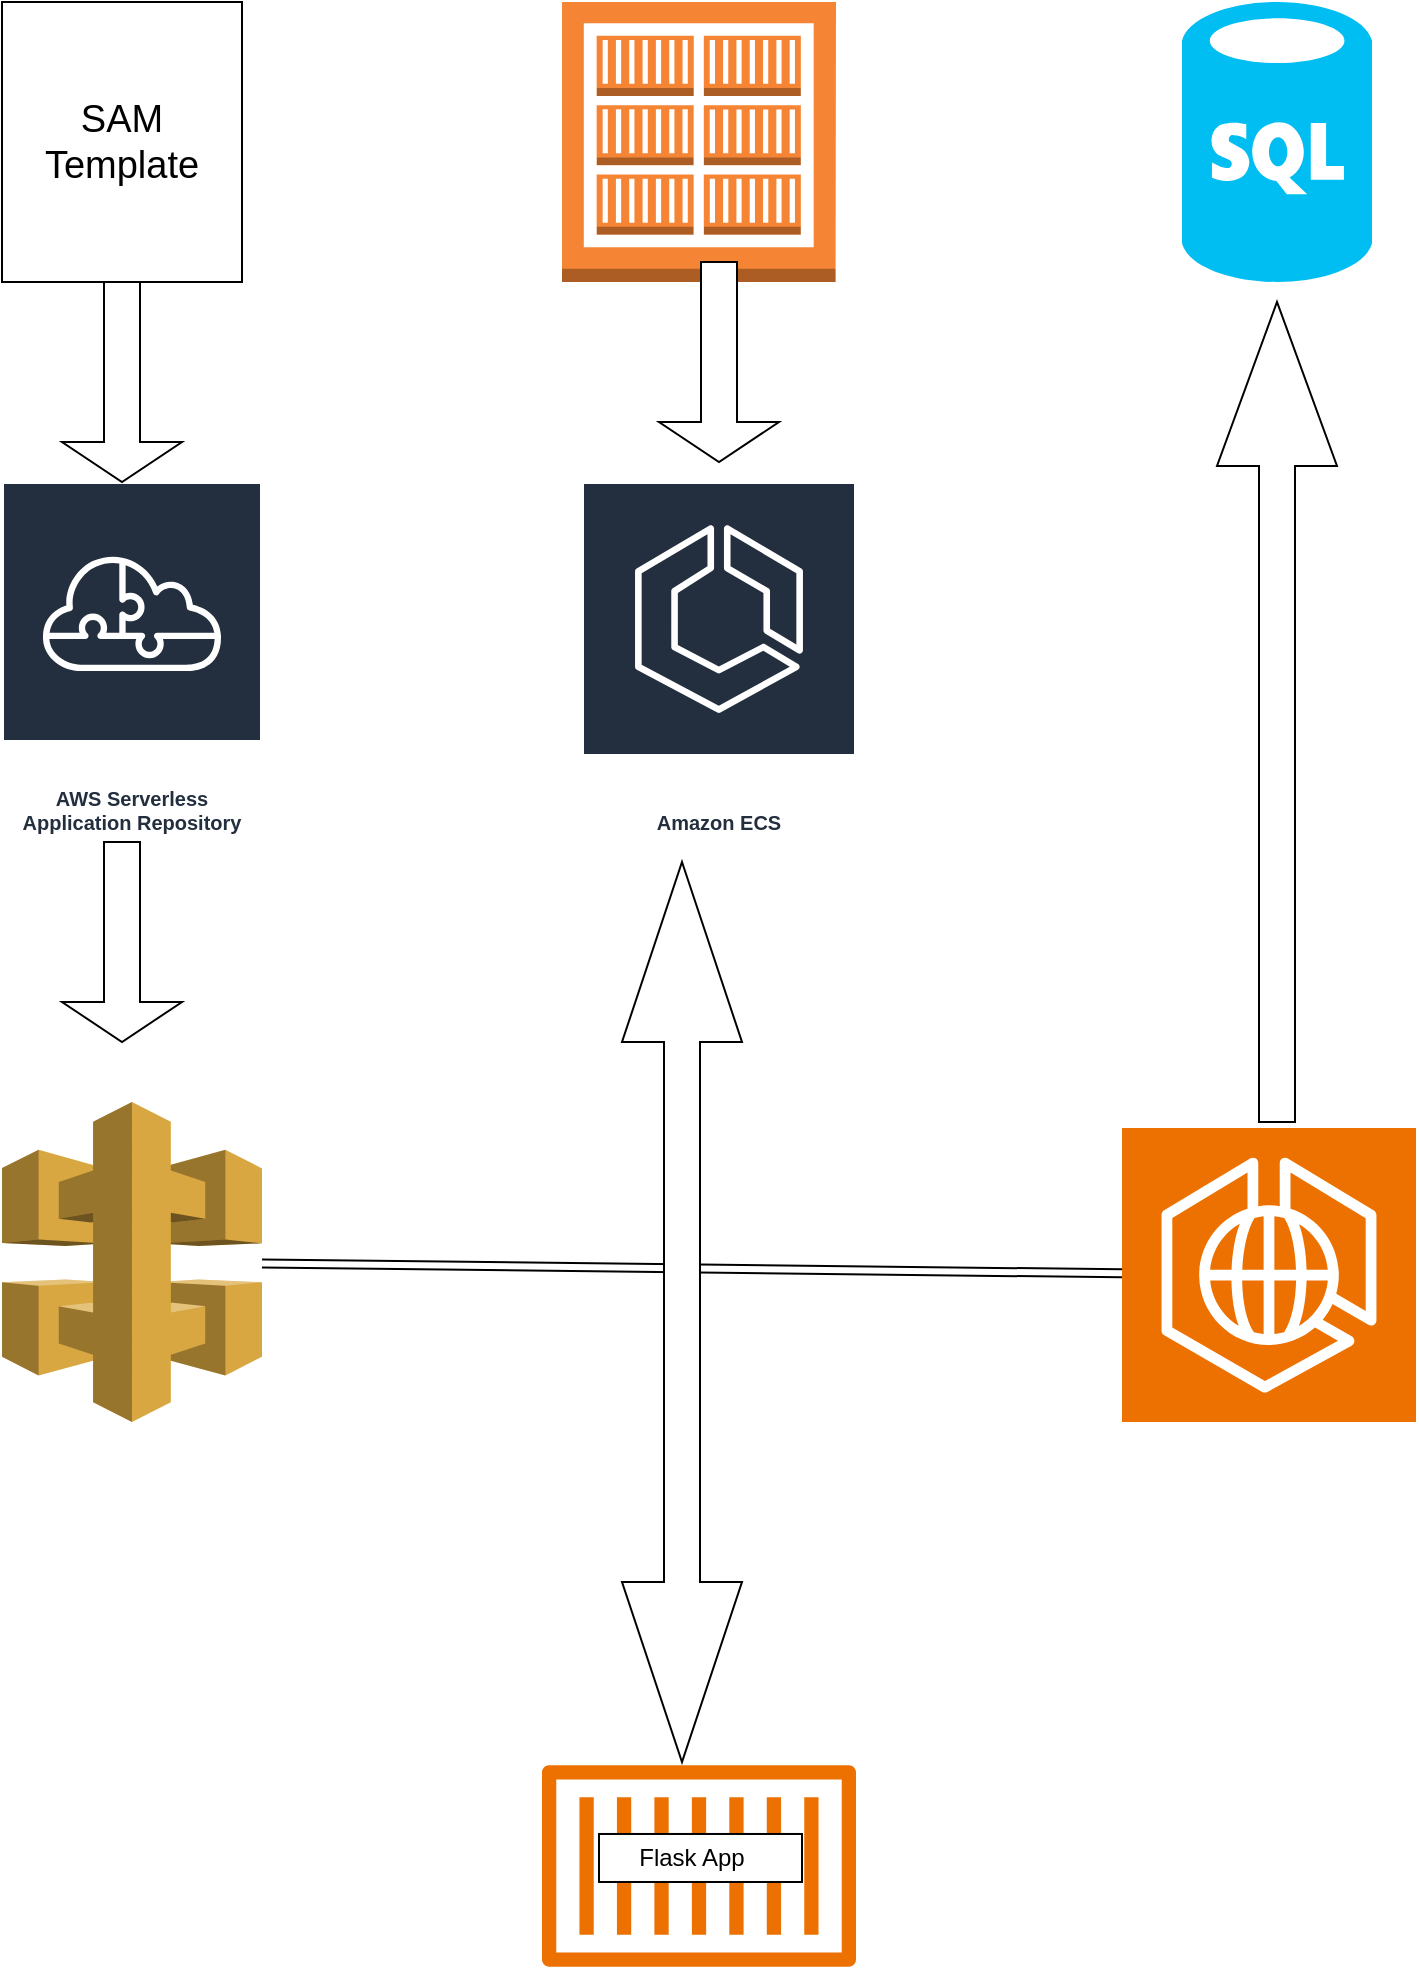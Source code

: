 <mxfile version="23.0.2" type="github">
  <diagram name="Page-1" id="RrQH4FCPjxlWCAPOjGak">
    <mxGraphModel dx="880" dy="434" grid="1" gridSize="10" guides="1" tooltips="1" connect="1" arrows="1" fold="1" page="1" pageScale="1" pageWidth="850" pageHeight="1100" math="0" shadow="0">
      <root>
        <mxCell id="0" />
        <mxCell id="1" parent="0" />
        <mxCell id="42GkFzIWLYjsZZ0ApfM1-14" value="" style="whiteSpace=wrap;html=1;" vertex="1" parent="1">
          <mxGeometry x="90" y="30" width="120" height="140" as="geometry" />
        </mxCell>
        <mxCell id="42GkFzIWLYjsZZ0ApfM1-15" value="&lt;font style=&quot;font-size: 19px;&quot;&gt;SAM Template&lt;/font&gt;" style="text;strokeColor=none;align=center;fillColor=none;html=1;verticalAlign=middle;whiteSpace=wrap;rounded=0;" vertex="1" parent="1">
          <mxGeometry x="120" y="85" width="60" height="30" as="geometry" />
        </mxCell>
        <mxCell id="42GkFzIWLYjsZZ0ApfM1-16" value="" style="outlineConnect=0;dashed=0;verticalLabelPosition=bottom;verticalAlign=top;align=center;html=1;shape=mxgraph.aws3.ecr_registry;fillColor=#F58534;gradientColor=none;" vertex="1" parent="1">
          <mxGeometry x="370" y="30" width="137" height="140" as="geometry" />
        </mxCell>
        <mxCell id="42GkFzIWLYjsZZ0ApfM1-18" value="" style="verticalLabelPosition=bottom;html=1;verticalAlign=top;align=center;strokeColor=none;fillColor=#00BEF2;shape=mxgraph.azure.sql_database;" vertex="1" parent="1">
          <mxGeometry x="680" y="30" width="95" height="140" as="geometry" />
        </mxCell>
        <mxCell id="42GkFzIWLYjsZZ0ApfM1-20" value="AWS Serverless Application Repository" style="sketch=0;outlineConnect=0;fontColor=#232F3E;gradientColor=none;strokeColor=#ffffff;fillColor=#232F3E;dashed=0;verticalLabelPosition=middle;verticalAlign=bottom;align=center;html=1;whiteSpace=wrap;fontSize=10;fontStyle=1;spacing=3;shape=mxgraph.aws4.productIcon;prIcon=mxgraph.aws4.serverless_application_repository;" vertex="1" parent="1">
          <mxGeometry x="90" y="270" width="130" height="180" as="geometry" />
        </mxCell>
        <mxCell id="42GkFzIWLYjsZZ0ApfM1-21" value="Amazon ECS" style="sketch=0;outlineConnect=0;fontColor=#232F3E;gradientColor=none;strokeColor=#ffffff;fillColor=#232F3E;dashed=0;verticalLabelPosition=middle;verticalAlign=bottom;align=center;html=1;whiteSpace=wrap;fontSize=10;fontStyle=1;spacing=3;shape=mxgraph.aws4.productIcon;prIcon=mxgraph.aws4.ecs;" vertex="1" parent="1">
          <mxGeometry x="380" y="270" width="137" height="180" as="geometry" />
        </mxCell>
        <mxCell id="42GkFzIWLYjsZZ0ApfM1-22" value="" style="outlineConnect=0;dashed=0;verticalLabelPosition=bottom;verticalAlign=top;align=center;html=1;shape=mxgraph.aws3.api_gateway;fillColor=#D9A741;gradientColor=none;" vertex="1" parent="1">
          <mxGeometry x="90" y="580" width="130" height="160" as="geometry" />
        </mxCell>
        <mxCell id="42GkFzIWLYjsZZ0ApfM1-23" value="" style="sketch=0;points=[[0,0,0],[0.25,0,0],[0.5,0,0],[0.75,0,0],[1,0,0],[0,1,0],[0.25,1,0],[0.5,1,0],[0.75,1,0],[1,1,0],[0,0.25,0],[0,0.5,0],[0,0.75,0],[1,0.25,0],[1,0.5,0],[1,0.75,0]];outlineConnect=0;fontColor=#232F3E;fillColor=#ED7100;strokeColor=#ffffff;dashed=0;verticalLabelPosition=bottom;verticalAlign=top;align=center;html=1;fontSize=12;fontStyle=0;aspect=fixed;shape=mxgraph.aws4.resourceIcon;resIcon=mxgraph.aws4.ecs_anywhere;" vertex="1" parent="1">
          <mxGeometry x="650" y="593" width="147" height="147" as="geometry" />
        </mxCell>
        <mxCell id="42GkFzIWLYjsZZ0ApfM1-26" value="" style="sketch=0;outlineConnect=0;fontColor=#232F3E;gradientColor=none;fillColor=#ED7100;strokeColor=none;dashed=0;verticalLabelPosition=bottom;verticalAlign=top;align=center;html=1;fontSize=12;fontStyle=0;aspect=fixed;pointerEvents=1;shape=mxgraph.aws4.container_1;" vertex="1" parent="1">
          <mxGeometry x="360" y="911.27" width="157" height="101.4" as="geometry" />
        </mxCell>
        <mxCell id="42GkFzIWLYjsZZ0ApfM1-27" value="" style="whiteSpace=wrap;html=1;" vertex="1" parent="1">
          <mxGeometry x="388.5" y="945.99" width="101.5" height="24.01" as="geometry" />
        </mxCell>
        <mxCell id="42GkFzIWLYjsZZ0ApfM1-28" value="Flask App" style="text;strokeColor=none;align=center;fillColor=none;html=1;verticalAlign=middle;whiteSpace=wrap;rounded=0;" vertex="1" parent="1">
          <mxGeometry x="405" y="943" width="60" height="30" as="geometry" />
        </mxCell>
        <mxCell id="42GkFzIWLYjsZZ0ApfM1-29" value="" style="shape=singleArrow;direction=south;whiteSpace=wrap;html=1;" vertex="1" parent="1">
          <mxGeometry x="120" y="170" width="60" height="100" as="geometry" />
        </mxCell>
        <mxCell id="42GkFzIWLYjsZZ0ApfM1-30" value="" style="shape=singleArrow;direction=south;whiteSpace=wrap;html=1;" vertex="1" parent="1">
          <mxGeometry x="418.5" y="160" width="60" height="100" as="geometry" />
        </mxCell>
        <mxCell id="42GkFzIWLYjsZZ0ApfM1-31" value="" style="shape=singleArrow;direction=south;whiteSpace=wrap;html=1;" vertex="1" parent="1">
          <mxGeometry x="120" y="450" width="60" height="100" as="geometry" />
        </mxCell>
        <mxCell id="42GkFzIWLYjsZZ0ApfM1-33" value="" style="shape=singleArrow;direction=north;whiteSpace=wrap;html=1;" vertex="1" parent="1">
          <mxGeometry x="697.5" y="180" width="60" height="410" as="geometry" />
        </mxCell>
        <mxCell id="42GkFzIWLYjsZZ0ApfM1-34" value="" style="shape=link;html=1;rounded=0;" edge="1" parent="1" source="42GkFzIWLYjsZZ0ApfM1-22" target="42GkFzIWLYjsZZ0ApfM1-23">
          <mxGeometry width="100" relative="1" as="geometry">
            <mxPoint x="370" y="680" as="sourcePoint" />
            <mxPoint x="470" y="680" as="targetPoint" />
            <Array as="points" />
          </mxGeometry>
        </mxCell>
        <mxCell id="42GkFzIWLYjsZZ0ApfM1-35" value="" style="shape=doubleArrow;direction=south;whiteSpace=wrap;html=1;" vertex="1" parent="1">
          <mxGeometry x="400" y="460" width="60" height="450" as="geometry" />
        </mxCell>
      </root>
    </mxGraphModel>
  </diagram>
</mxfile>
